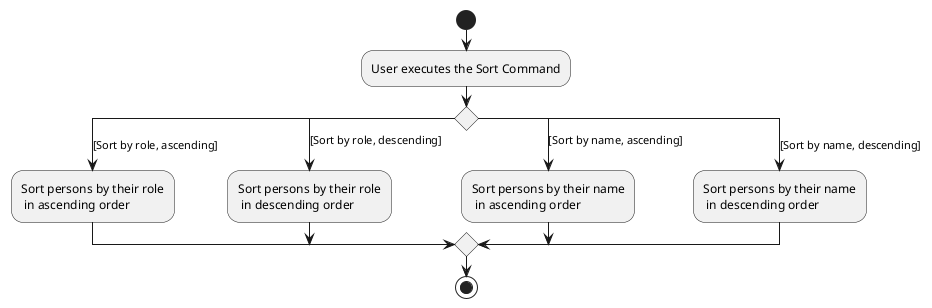 @startuml
start
:User executes the Sort Command;

switch()
case ([Sort by role, ascending])
    :Sort persons by their role
     in ascending order;
case ([Sort by role, descending])
    :Sort persons by their role
     in descending order;
case ([Sort by name, ascending])
    :Sort persons by their name
     in ascending order;
case ([Sort by name, descending])
    :Sort persons by their name
     in descending order;
endswitch
stop
@enduml
